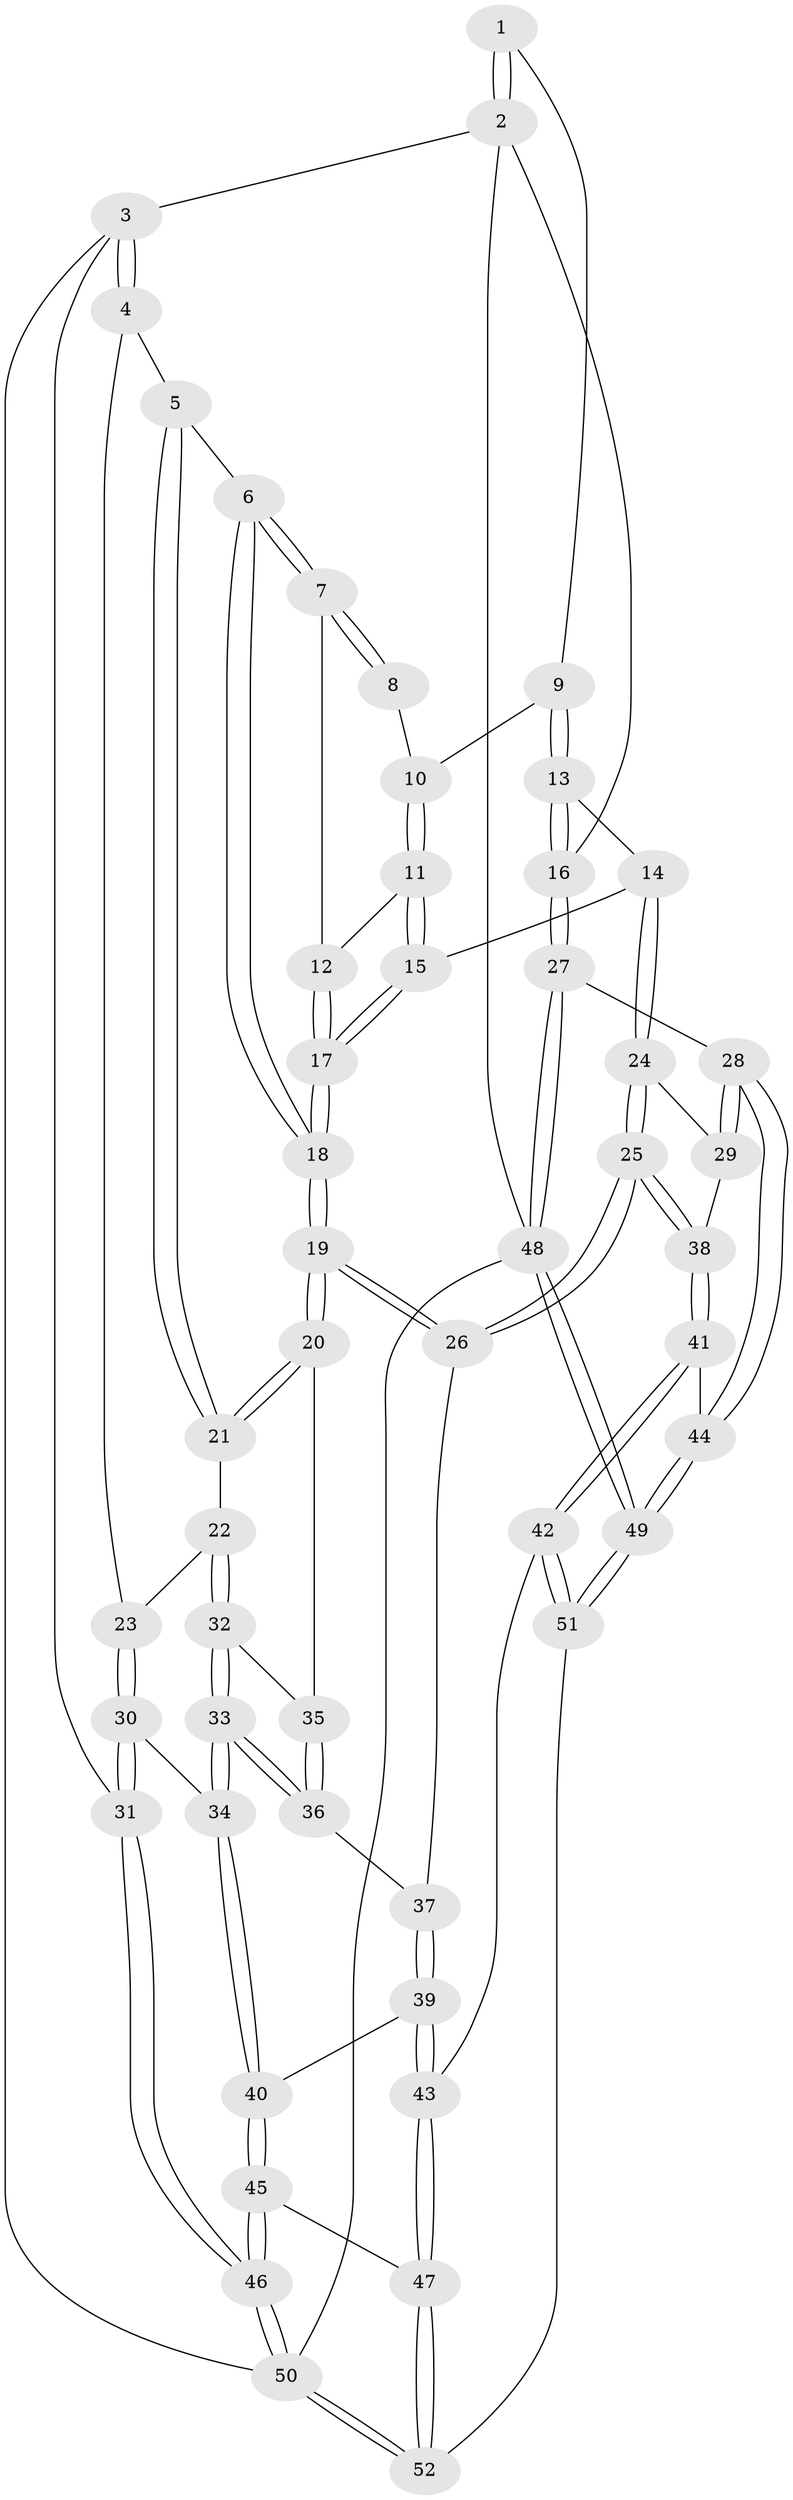 // coarse degree distribution, {4: 0.6, 5: 0.3, 6: 0.06666666666666667, 3: 0.03333333333333333}
// Generated by graph-tools (version 1.1) at 2025/24/03/03/25 07:24:38]
// undirected, 52 vertices, 127 edges
graph export_dot {
graph [start="1"]
  node [color=gray90,style=filled];
  1 [pos="+0.8449366756861164+0"];
  2 [pos="+1+0"];
  3 [pos="+0+0"];
  4 [pos="+0+0"];
  5 [pos="+0.28048101567318146+0"];
  6 [pos="+0.4703136335900963+0"];
  7 [pos="+0.4960847327028553+0"];
  8 [pos="+0.6554955782349416+0"];
  9 [pos="+0.8772944520285755+0.05476909588490667"];
  10 [pos="+0.7613104434302674+0.09375329967004743"];
  11 [pos="+0.7463074600407743+0.11738387965828698"];
  12 [pos="+0.6706915451701532+0.10137253864415541"];
  13 [pos="+0.9398306999862267+0.17219425856362"];
  14 [pos="+0.8787688435215402+0.22646744396328014"];
  15 [pos="+0.764150757985961+0.17348725721088962"];
  16 [pos="+1+0.16934227071475547"];
  17 [pos="+0.6317943113001205+0.24712191850730872"];
  18 [pos="+0.5620495154943659+0.3317904276728034"];
  19 [pos="+0.5582039848883306+0.3477624083704929"];
  20 [pos="+0.5556381919610964+0.347120924784263"];
  21 [pos="+0.3574218898636171+0.23086093399722235"];
  22 [pos="+0.25778558942339524+0.2876764222358463"];
  23 [pos="+0.1855048271657923+0.2706832227473009"];
  24 [pos="+0.8782037715221493+0.22814903162140426"];
  25 [pos="+0.6436700350372137+0.4401310001224591"];
  26 [pos="+0.5720647492805205+0.3722883785472755"];
  27 [pos="+1+0.5300830543021675"];
  28 [pos="+1+0.5311151910487552"];
  29 [pos="+0.9636697868306782+0.47266083275865756"];
  30 [pos="+0.002384548060315467+0.5212128998986835"];
  31 [pos="+0+0.5322563078138682"];
  32 [pos="+0.26290326970574285+0.3047978886284547"];
  33 [pos="+0.2016561232732987+0.5183640913769346"];
  34 [pos="+0.12131338575421743+0.5445767829017109"];
  35 [pos="+0.33065716802419687+0.3994381057179106"];
  36 [pos="+0.25228797568814976+0.5113493206202033"];
  37 [pos="+0.35241614165865576+0.5486413495579029"];
  38 [pos="+0.6754481220987067+0.5049207748635549"];
  39 [pos="+0.3702949309640398+0.5847813910837145"];
  40 [pos="+0.24696467308862521+0.7192563405661435"];
  41 [pos="+0.6621358627380629+0.6118222691314856"];
  42 [pos="+0.522858019040821+0.733599912799966"];
  43 [pos="+0.5069471375896627+0.7387800143393909"];
  44 [pos="+0.8312270351977034+0.7608479112051997"];
  45 [pos="+0.28275255595388804+0.8000664963247285"];
  46 [pos="+0+1"];
  47 [pos="+0.39645001422941334+0.8366724600436473"];
  48 [pos="+1+1"];
  49 [pos="+0.9283687443223142+1"];
  50 [pos="+0+1"];
  51 [pos="+0.8157903463546685+1"];
  52 [pos="+0.4164056914983092+1"];
  1 -- 2;
  1 -- 2;
  1 -- 9;
  2 -- 3;
  2 -- 16;
  2 -- 48;
  3 -- 4;
  3 -- 4;
  3 -- 31;
  3 -- 50;
  4 -- 5;
  4 -- 23;
  5 -- 6;
  5 -- 21;
  5 -- 21;
  6 -- 7;
  6 -- 7;
  6 -- 18;
  6 -- 18;
  7 -- 8;
  7 -- 8;
  7 -- 12;
  8 -- 10;
  9 -- 10;
  9 -- 13;
  9 -- 13;
  10 -- 11;
  10 -- 11;
  11 -- 12;
  11 -- 15;
  11 -- 15;
  12 -- 17;
  12 -- 17;
  13 -- 14;
  13 -- 16;
  13 -- 16;
  14 -- 15;
  14 -- 24;
  14 -- 24;
  15 -- 17;
  15 -- 17;
  16 -- 27;
  16 -- 27;
  17 -- 18;
  17 -- 18;
  18 -- 19;
  18 -- 19;
  19 -- 20;
  19 -- 20;
  19 -- 26;
  19 -- 26;
  20 -- 21;
  20 -- 21;
  20 -- 35;
  21 -- 22;
  22 -- 23;
  22 -- 32;
  22 -- 32;
  23 -- 30;
  23 -- 30;
  24 -- 25;
  24 -- 25;
  24 -- 29;
  25 -- 26;
  25 -- 26;
  25 -- 38;
  25 -- 38;
  26 -- 37;
  27 -- 28;
  27 -- 48;
  27 -- 48;
  28 -- 29;
  28 -- 29;
  28 -- 44;
  28 -- 44;
  29 -- 38;
  30 -- 31;
  30 -- 31;
  30 -- 34;
  31 -- 46;
  31 -- 46;
  32 -- 33;
  32 -- 33;
  32 -- 35;
  33 -- 34;
  33 -- 34;
  33 -- 36;
  33 -- 36;
  34 -- 40;
  34 -- 40;
  35 -- 36;
  35 -- 36;
  36 -- 37;
  37 -- 39;
  37 -- 39;
  38 -- 41;
  38 -- 41;
  39 -- 40;
  39 -- 43;
  39 -- 43;
  40 -- 45;
  40 -- 45;
  41 -- 42;
  41 -- 42;
  41 -- 44;
  42 -- 43;
  42 -- 51;
  42 -- 51;
  43 -- 47;
  43 -- 47;
  44 -- 49;
  44 -- 49;
  45 -- 46;
  45 -- 46;
  45 -- 47;
  46 -- 50;
  46 -- 50;
  47 -- 52;
  47 -- 52;
  48 -- 49;
  48 -- 49;
  48 -- 50;
  49 -- 51;
  49 -- 51;
  50 -- 52;
  50 -- 52;
  51 -- 52;
}
